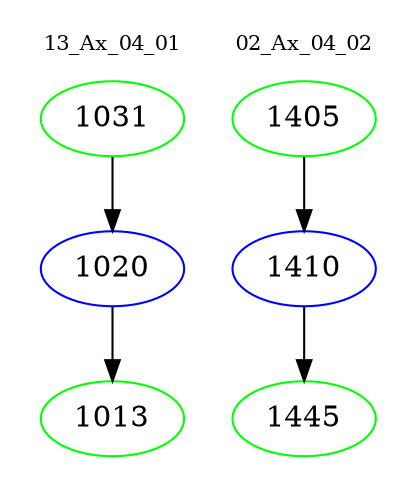 digraph{
subgraph cluster_0 {
color = white
label = "13_Ax_04_01";
fontsize=10;
T0_1031 [label="1031", color="green"]
T0_1031 -> T0_1020 [color="black"]
T0_1020 [label="1020", color="blue"]
T0_1020 -> T0_1013 [color="black"]
T0_1013 [label="1013", color="green"]
}
subgraph cluster_1 {
color = white
label = "02_Ax_04_02";
fontsize=10;
T1_1405 [label="1405", color="green"]
T1_1405 -> T1_1410 [color="black"]
T1_1410 [label="1410", color="blue"]
T1_1410 -> T1_1445 [color="black"]
T1_1445 [label="1445", color="green"]
}
}
